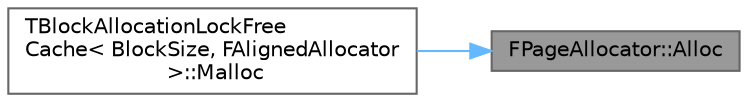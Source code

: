 digraph "FPageAllocator::Alloc"
{
 // INTERACTIVE_SVG=YES
 // LATEX_PDF_SIZE
  bgcolor="transparent";
  edge [fontname=Helvetica,fontsize=10,labelfontname=Helvetica,labelfontsize=10];
  node [fontname=Helvetica,fontsize=10,shape=box,height=0.2,width=0.4];
  rankdir="RL";
  Node1 [id="Node000001",label="FPageAllocator::Alloc",height=0.2,width=0.4,color="gray40", fillcolor="grey60", style="filled", fontcolor="black",tooltip=" "];
  Node1 -> Node2 [id="edge1_Node000001_Node000002",dir="back",color="steelblue1",style="solid",tooltip=" "];
  Node2 [id="Node000002",label="TBlockAllocationLockFree\lCache\< BlockSize, FAlignedAllocator\l \>::Malloc",height=0.2,width=0.4,color="grey40", fillcolor="white", style="filled",URL="$d1/d81/classTBlockAllocationLockFreeCache.html#a7160428848e34ec3ac0e68570f9e99f4",tooltip=" "];
}
